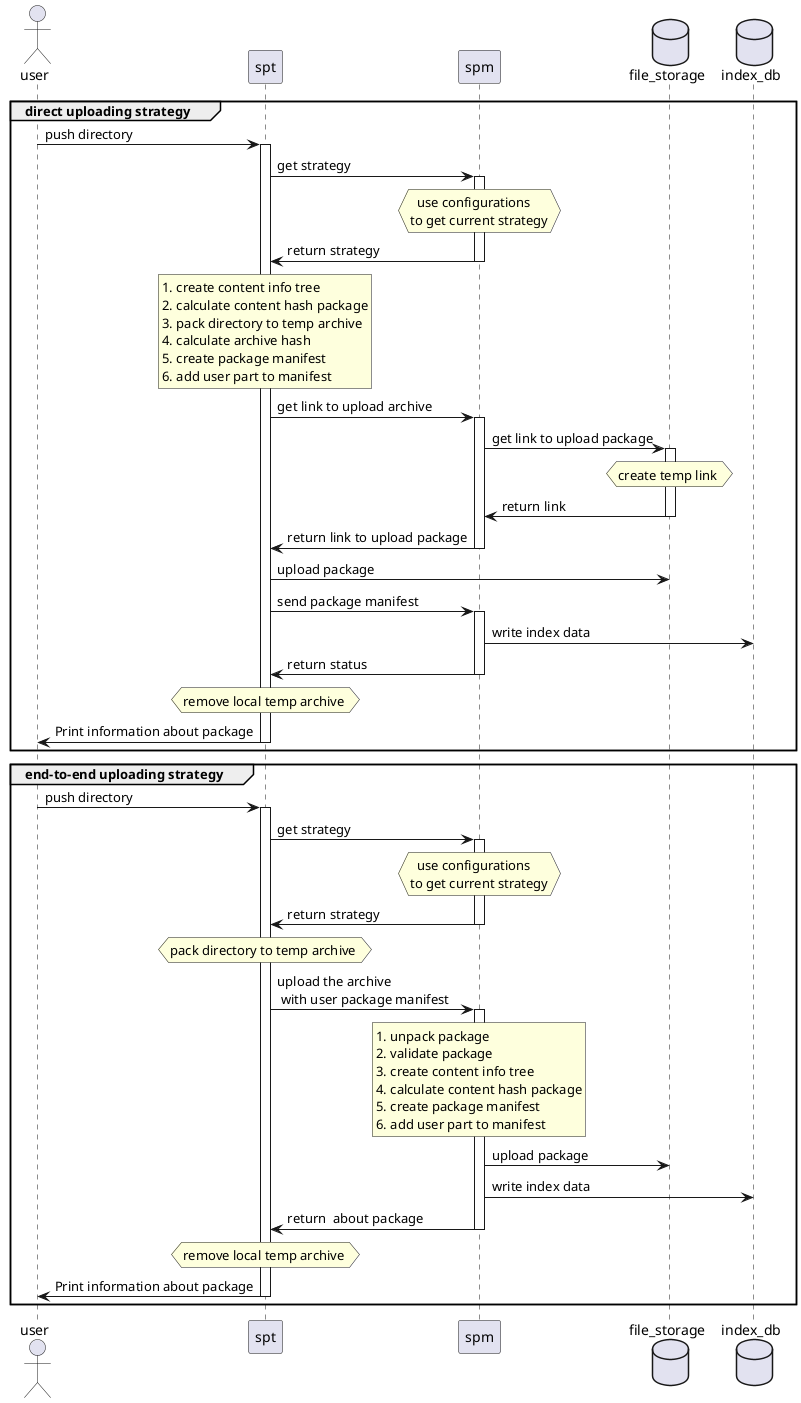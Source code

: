 ﻿@startuml

actor user
participant spt
participant spm
database file_storage
database index_db

group direct uploading strategy
    user -> spt: push directory
    activate spt
    spt -> spm: get strategy
    activate spm
    hnote over spm
          use configurations
        to get current strategy
    endhnote
    spt <- spm: return strategy
    deactivate spm
    rnote over spt
        1. create content info tree 
        2. calculate content hash package
        3. pack directory to temp archive
        4. calculate archive hash
        5. create package manifest 
        6. add user part to manifest
    endrnote
    spt -> spm: get link to upload archive
    activate spm
    spm -> file_storage: get link to upload package
    activate file_storage
    hnote over file_storage
        create temp link 
    endhnote
    spm <- file_storage: return link
    deactivate file_storage
    spt <- spm: return link to upload package
    deactivate spm
    spt -> file_storage: upload package
    spt -> spm: send package manifest
    activate spm
    spm -> index_db: write index data
    spt <- spm: return status
    deactivate spm
    hnote over spt
        remove local temp archive 
    endhnote
    user <- spt: Print information about package 
    deactivate spt
end group

group end-to-end uploading strategy
    user -> spt: push directory
    activate spt
    spt -> spm: get strategy
    activate spm
    hnote over spm
          use configurations
        to get current strategy
    endhnote
    spt <- spm: return strategy
    deactivate spm
    hnote over spt
        pack directory to temp archive 
    endhnote
        spt -> spm: upload the archive \n with user package manifest
    activate spm
    rnote over spm
        1. unpack package
        2. validate package
        3. create content info tree 
        4. calculate content hash package
        5. create package manifest
        6. add user part to manifest
    endrnote
    spm -> file_storage: upload package
    spm -> index_db: write index data
    spt <- spm: return  about package
    deactivate spm
    hnote over spt
        remove local temp archive 
    endhnote
    user <- spt: Print information about package 
    deactivate spt
end group

@enduml